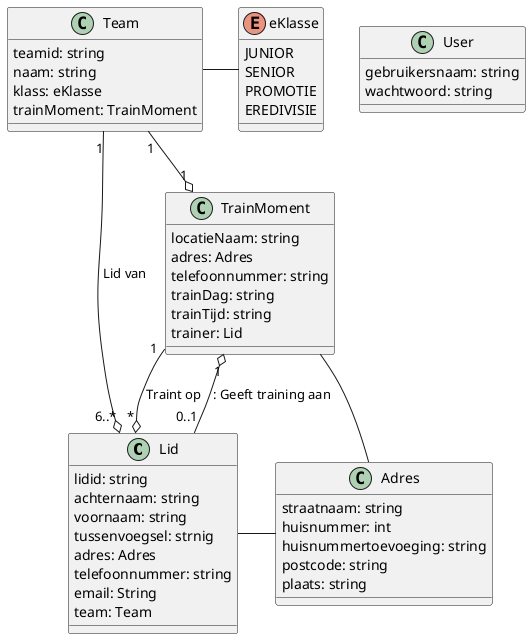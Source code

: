 @startuml
'https://plantuml.com/class-diagram
'!theme materia
class Lid {
    lidid: string
    achternaam: string
    voornaam: string
    tussenvoegsel: strnig
    adres: Adres
    telefoonnummer: string
    email: String
    team: Team
}

class Team {
    teamid: string
    naam: string
    klass: eKlasse
    trainMoment: TrainMoment
}

class Adres {
    straatnaam: string
    huisnummer: int
    huisnummertoevoeging: string
    postcode: string
    plaats: string
}

class TrainMoment {
    locatieNaam: string
    adres: Adres
    telefoonnummer: string
    trainDag: string
    trainTijd: string
    trainer: Lid
}

enum eKlasse {
    JUNIOR
      SENIOR
      PROMOTIE
      EREDIVISIE
}

class User {
    gebruikersnaam: string
    wachtwoord: string
}

Team - eKlasse
Lid "6..*" o-- "1" Team : Lid van
TrainMoment "1" --o "*" Lid : Traint op
Lid "0..1" --o "1" TrainMoment :  : Geeft training aan
Lid - Adres
TrainMoment - Adres
Team "1" --o "1" TrainMoment


'abstract class AbstractList
'abstract AbstractCollection
'interface List
'interface Collection
'
'List <|-- AbstractList
'Collection <|-- AbstractCollection
'
'Collection <|- List
'AbstractCollection <|- AbstractList
'AbstractList <|-- ArrayList
'
'class ArrayList {
'Object[] elementData
'size()
'}
'
'enum TimeUnit {
'DAYS
'HOURS
'MINUTES
'}

@enduml
